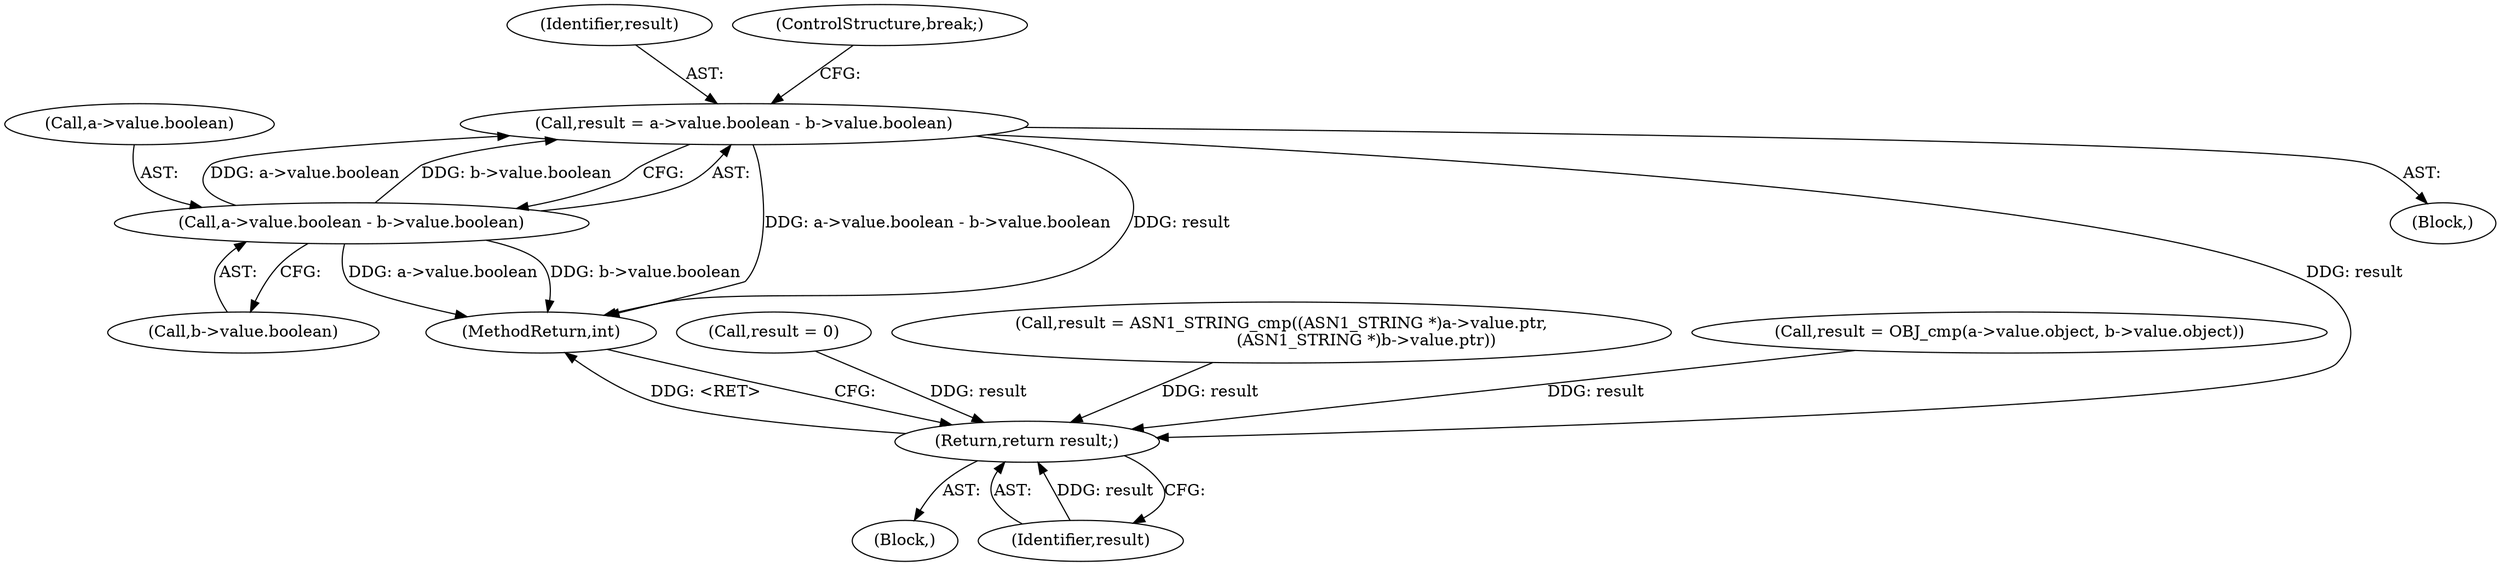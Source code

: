 digraph "0_openssl_c3c7fb07dc975dc3c9de0eddb7d8fd79fc9c67c1@integer" {
"1000148" [label="(Call,result = a->value.boolean - b->value.boolean)"];
"1000150" [label="(Call,a->value.boolean - b->value.boolean)"];
"1000205" [label="(Return,return result;)"];
"1000104" [label="(Block,)"];
"1000151" [label="(Call,a->value.boolean)"];
"1000148" [label="(Call,result = a->value.boolean - b->value.boolean)"];
"1000150" [label="(Call,a->value.boolean - b->value.boolean)"];
"1000163" [label="(Call,result = 0)"];
"1000187" [label="(Call,result = ASN1_STRING_cmp((ASN1_STRING *)a->value.ptr,\n                                 (ASN1_STRING *)b->value.ptr))"];
"1000207" [label="(MethodReturn,int)"];
"1000156" [label="(Call,b->value.boolean)"];
"1000131" [label="(Block,)"];
"1000133" [label="(Call,result = OBJ_cmp(a->value.object, b->value.object))"];
"1000206" [label="(Identifier,result)"];
"1000149" [label="(Identifier,result)"];
"1000205" [label="(Return,return result;)"];
"1000161" [label="(ControlStructure,break;)"];
"1000148" -> "1000131"  [label="AST: "];
"1000148" -> "1000150"  [label="CFG: "];
"1000149" -> "1000148"  [label="AST: "];
"1000150" -> "1000148"  [label="AST: "];
"1000161" -> "1000148"  [label="CFG: "];
"1000148" -> "1000207"  [label="DDG: a->value.boolean - b->value.boolean"];
"1000148" -> "1000207"  [label="DDG: result"];
"1000150" -> "1000148"  [label="DDG: a->value.boolean"];
"1000150" -> "1000148"  [label="DDG: b->value.boolean"];
"1000148" -> "1000205"  [label="DDG: result"];
"1000150" -> "1000156"  [label="CFG: "];
"1000151" -> "1000150"  [label="AST: "];
"1000156" -> "1000150"  [label="AST: "];
"1000150" -> "1000207"  [label="DDG: b->value.boolean"];
"1000150" -> "1000207"  [label="DDG: a->value.boolean"];
"1000205" -> "1000104"  [label="AST: "];
"1000205" -> "1000206"  [label="CFG: "];
"1000206" -> "1000205"  [label="AST: "];
"1000207" -> "1000205"  [label="CFG: "];
"1000205" -> "1000207"  [label="DDG: <RET>"];
"1000206" -> "1000205"  [label="DDG: result"];
"1000187" -> "1000205"  [label="DDG: result"];
"1000163" -> "1000205"  [label="DDG: result"];
"1000133" -> "1000205"  [label="DDG: result"];
}
